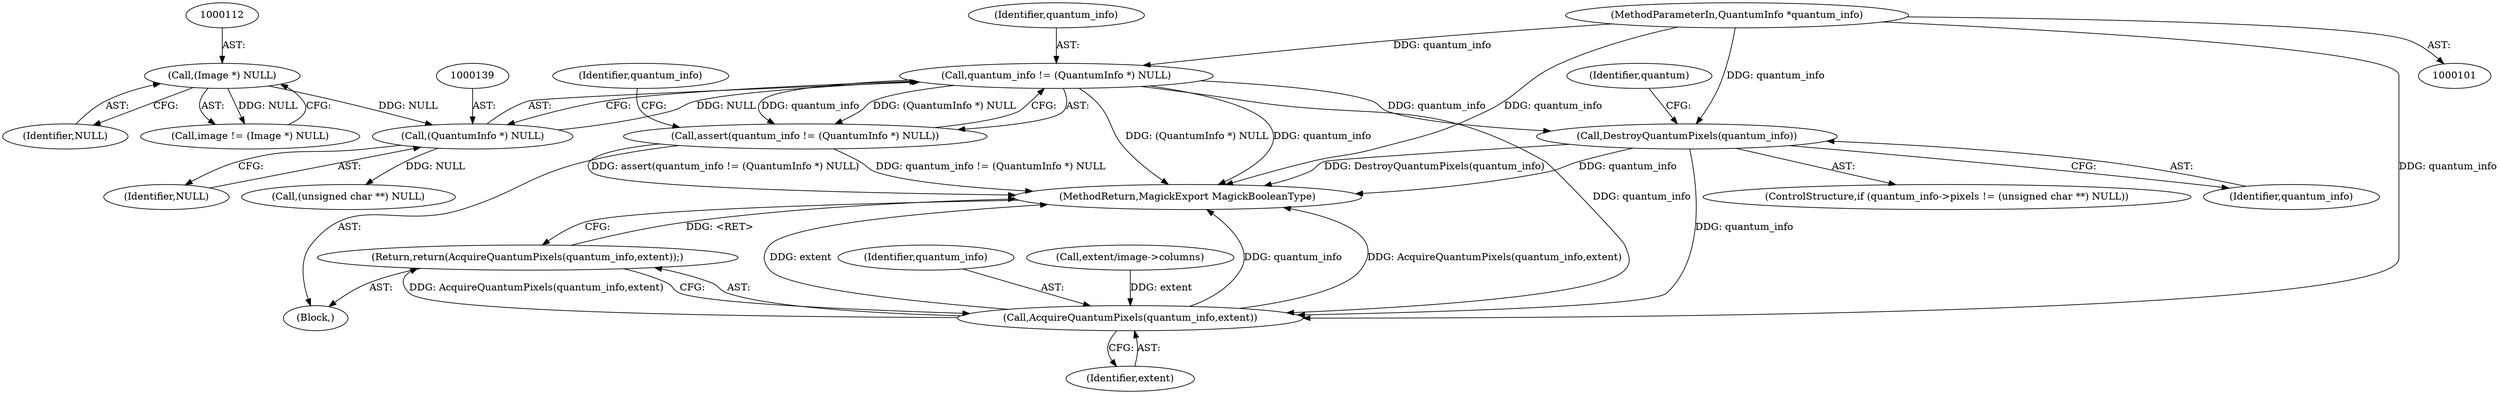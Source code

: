 digraph "0_ImageMagick_b5ed738f8060266bf4ae521f7e3ed145aa4498a3@pointer" {
"1000136" [label="(Call,quantum_info != (QuantumInfo *) NULL)"];
"1000103" [label="(MethodParameterIn,QuantumInfo *quantum_info)"];
"1000138" [label="(Call,(QuantumInfo *) NULL)"];
"1000111" [label="(Call,(Image *) NULL)"];
"1000135" [label="(Call,assert(quantum_info != (QuantumInfo *) NULL))"];
"1000196" [label="(Call,DestroyQuantumPixels(quantum_info))"];
"1000231" [label="(Call,AcquireQuantumPixels(quantum_info,extent))"];
"1000230" [label="(Return,return(AcquireQuantumPixels(quantum_info,extent));)"];
"1000193" [label="(Call,(unsigned char **) NULL)"];
"1000199" [label="(Identifier,quantum)"];
"1000232" [label="(Identifier,quantum_info)"];
"1000111" [label="(Call,(Image *) NULL)"];
"1000113" [label="(Identifier,NULL)"];
"1000105" [label="(Block,)"];
"1000230" [label="(Return,return(AcquireQuantumPixels(quantum_info,extent));)"];
"1000103" [label="(MethodParameterIn,QuantumInfo *quantum_info)"];
"1000140" [label="(Identifier,NULL)"];
"1000144" [label="(Identifier,quantum_info)"];
"1000135" [label="(Call,assert(quantum_info != (QuantumInfo *) NULL))"];
"1000233" [label="(Identifier,extent)"];
"1000136" [label="(Call,quantum_info != (QuantumInfo *) NULL)"];
"1000188" [label="(ControlStructure,if (quantum_info->pixels != (unsigned char **) NULL))"];
"1000196" [label="(Call,DestroyQuantumPixels(quantum_info))"];
"1000223" [label="(Call,extent/image->columns)"];
"1000109" [label="(Call,image != (Image *) NULL)"];
"1000231" [label="(Call,AcquireQuantumPixels(quantum_info,extent))"];
"1000138" [label="(Call,(QuantumInfo *) NULL)"];
"1000234" [label="(MethodReturn,MagickExport MagickBooleanType)"];
"1000197" [label="(Identifier,quantum_info)"];
"1000137" [label="(Identifier,quantum_info)"];
"1000136" -> "1000135"  [label="AST: "];
"1000136" -> "1000138"  [label="CFG: "];
"1000137" -> "1000136"  [label="AST: "];
"1000138" -> "1000136"  [label="AST: "];
"1000135" -> "1000136"  [label="CFG: "];
"1000136" -> "1000234"  [label="DDG: (QuantumInfo *) NULL"];
"1000136" -> "1000234"  [label="DDG: quantum_info"];
"1000136" -> "1000135"  [label="DDG: quantum_info"];
"1000136" -> "1000135"  [label="DDG: (QuantumInfo *) NULL"];
"1000103" -> "1000136"  [label="DDG: quantum_info"];
"1000138" -> "1000136"  [label="DDG: NULL"];
"1000136" -> "1000196"  [label="DDG: quantum_info"];
"1000136" -> "1000231"  [label="DDG: quantum_info"];
"1000103" -> "1000101"  [label="AST: "];
"1000103" -> "1000234"  [label="DDG: quantum_info"];
"1000103" -> "1000196"  [label="DDG: quantum_info"];
"1000103" -> "1000231"  [label="DDG: quantum_info"];
"1000138" -> "1000140"  [label="CFG: "];
"1000139" -> "1000138"  [label="AST: "];
"1000140" -> "1000138"  [label="AST: "];
"1000111" -> "1000138"  [label="DDG: NULL"];
"1000138" -> "1000193"  [label="DDG: NULL"];
"1000111" -> "1000109"  [label="AST: "];
"1000111" -> "1000113"  [label="CFG: "];
"1000112" -> "1000111"  [label="AST: "];
"1000113" -> "1000111"  [label="AST: "];
"1000109" -> "1000111"  [label="CFG: "];
"1000111" -> "1000109"  [label="DDG: NULL"];
"1000135" -> "1000105"  [label="AST: "];
"1000144" -> "1000135"  [label="CFG: "];
"1000135" -> "1000234"  [label="DDG: assert(quantum_info != (QuantumInfo *) NULL)"];
"1000135" -> "1000234"  [label="DDG: quantum_info != (QuantumInfo *) NULL"];
"1000196" -> "1000188"  [label="AST: "];
"1000196" -> "1000197"  [label="CFG: "];
"1000197" -> "1000196"  [label="AST: "];
"1000199" -> "1000196"  [label="CFG: "];
"1000196" -> "1000234"  [label="DDG: quantum_info"];
"1000196" -> "1000234"  [label="DDG: DestroyQuantumPixels(quantum_info)"];
"1000196" -> "1000231"  [label="DDG: quantum_info"];
"1000231" -> "1000230"  [label="AST: "];
"1000231" -> "1000233"  [label="CFG: "];
"1000232" -> "1000231"  [label="AST: "];
"1000233" -> "1000231"  [label="AST: "];
"1000230" -> "1000231"  [label="CFG: "];
"1000231" -> "1000234"  [label="DDG: AcquireQuantumPixels(quantum_info,extent)"];
"1000231" -> "1000234"  [label="DDG: extent"];
"1000231" -> "1000234"  [label="DDG: quantum_info"];
"1000231" -> "1000230"  [label="DDG: AcquireQuantumPixels(quantum_info,extent)"];
"1000223" -> "1000231"  [label="DDG: extent"];
"1000230" -> "1000105"  [label="AST: "];
"1000234" -> "1000230"  [label="CFG: "];
"1000230" -> "1000234"  [label="DDG: <RET>"];
}
